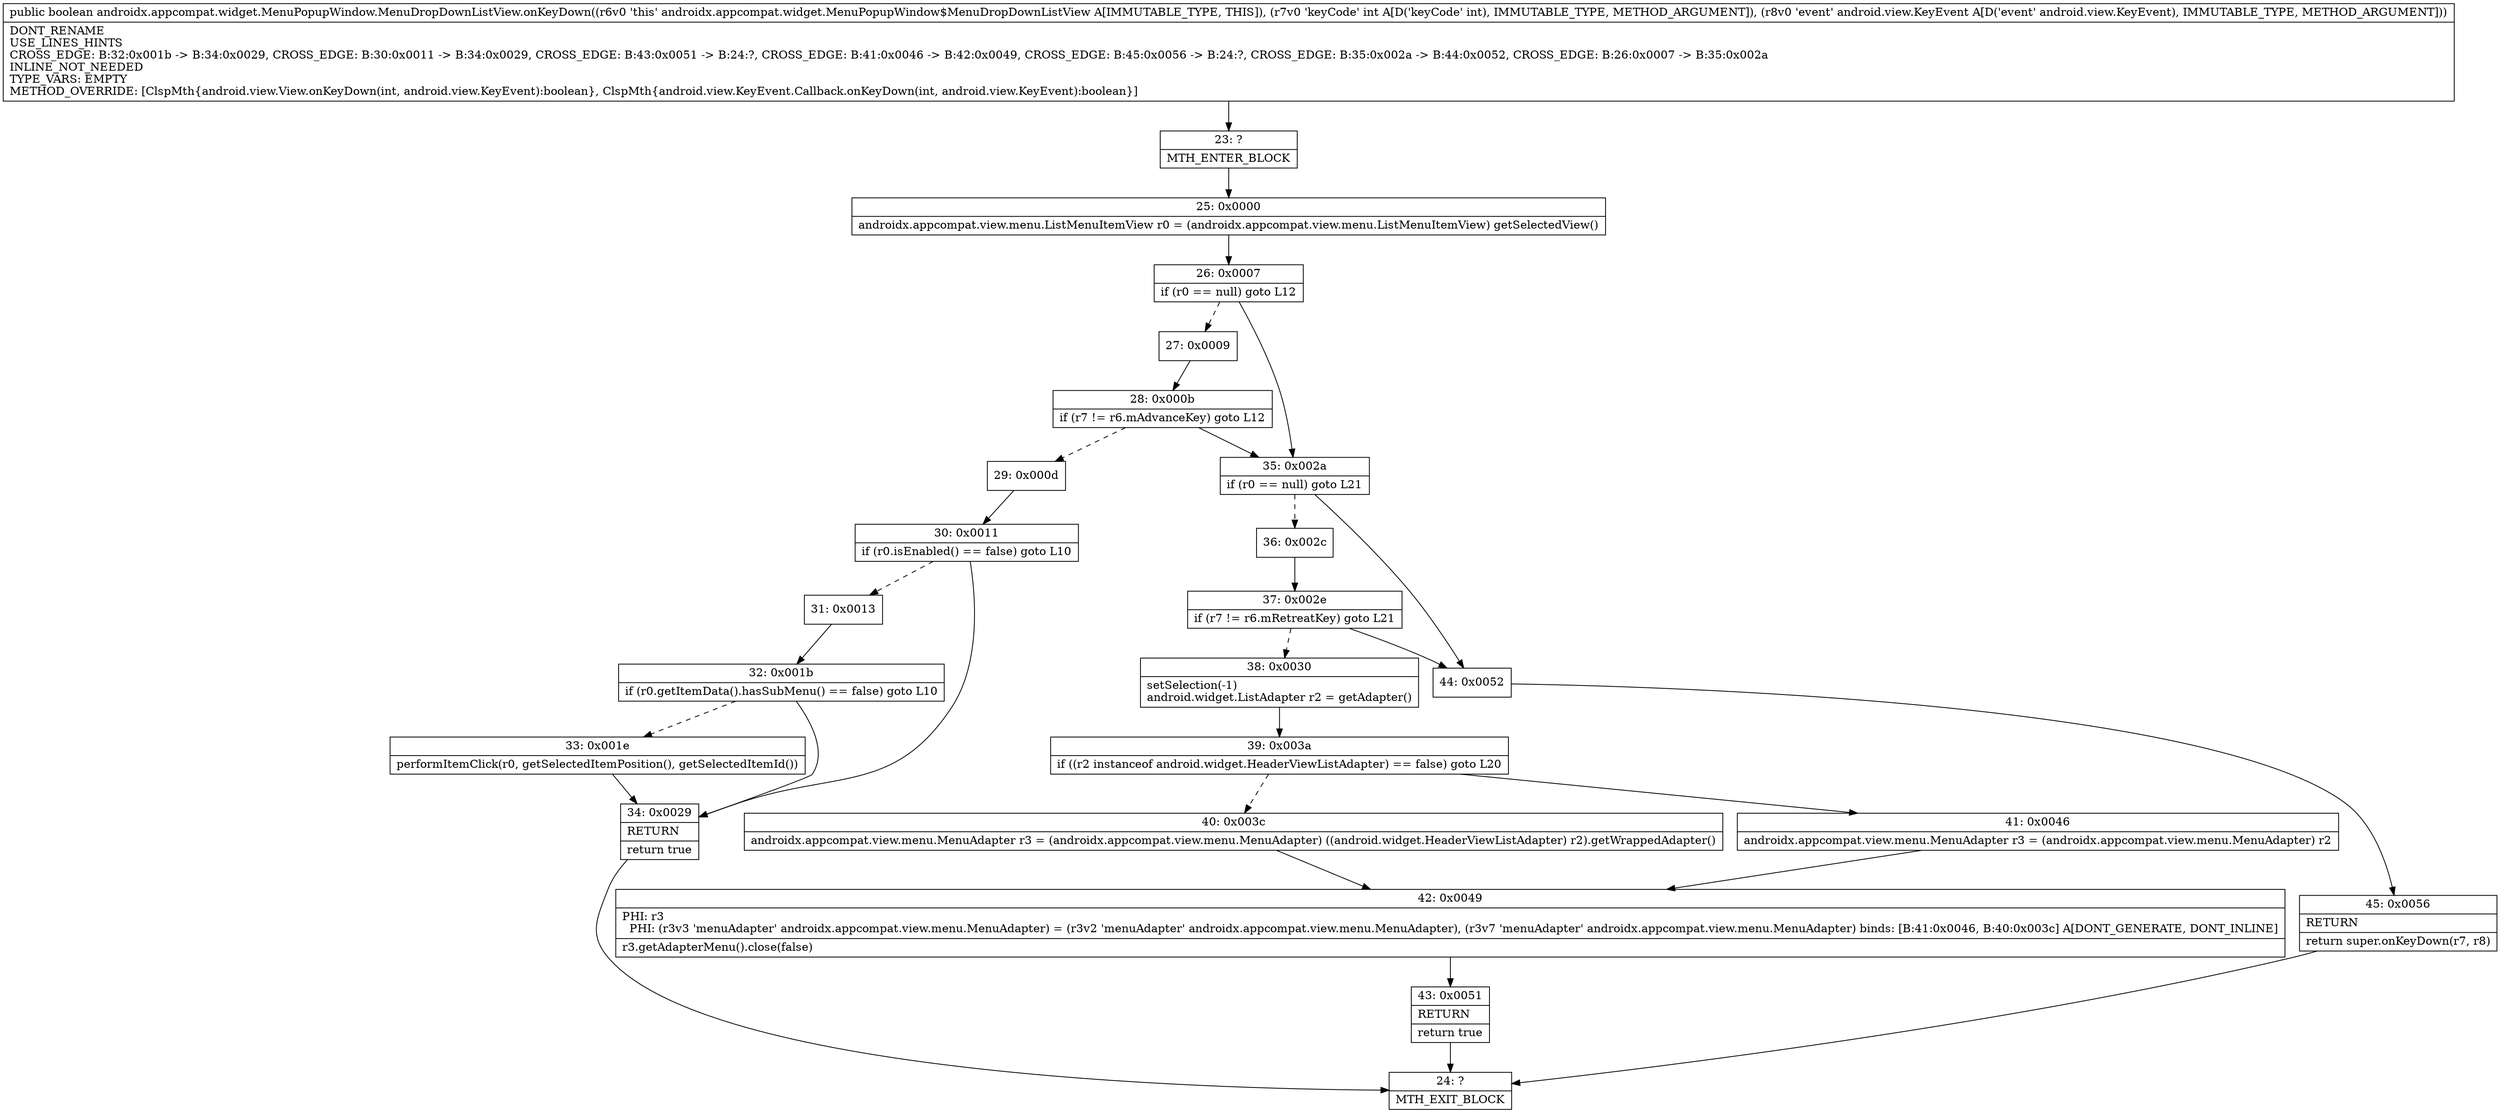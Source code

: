 digraph "CFG forandroidx.appcompat.widget.MenuPopupWindow.MenuDropDownListView.onKeyDown(ILandroid\/view\/KeyEvent;)Z" {
Node_23 [shape=record,label="{23\:\ ?|MTH_ENTER_BLOCK\l}"];
Node_25 [shape=record,label="{25\:\ 0x0000|androidx.appcompat.view.menu.ListMenuItemView r0 = (androidx.appcompat.view.menu.ListMenuItemView) getSelectedView()\l}"];
Node_26 [shape=record,label="{26\:\ 0x0007|if (r0 == null) goto L12\l}"];
Node_27 [shape=record,label="{27\:\ 0x0009}"];
Node_28 [shape=record,label="{28\:\ 0x000b|if (r7 != r6.mAdvanceKey) goto L12\l}"];
Node_29 [shape=record,label="{29\:\ 0x000d}"];
Node_30 [shape=record,label="{30\:\ 0x0011|if (r0.isEnabled() == false) goto L10\l}"];
Node_31 [shape=record,label="{31\:\ 0x0013}"];
Node_32 [shape=record,label="{32\:\ 0x001b|if (r0.getItemData().hasSubMenu() == false) goto L10\l}"];
Node_33 [shape=record,label="{33\:\ 0x001e|performItemClick(r0, getSelectedItemPosition(), getSelectedItemId())\l}"];
Node_34 [shape=record,label="{34\:\ 0x0029|RETURN\l|return true\l}"];
Node_24 [shape=record,label="{24\:\ ?|MTH_EXIT_BLOCK\l}"];
Node_35 [shape=record,label="{35\:\ 0x002a|if (r0 == null) goto L21\l}"];
Node_36 [shape=record,label="{36\:\ 0x002c}"];
Node_37 [shape=record,label="{37\:\ 0x002e|if (r7 != r6.mRetreatKey) goto L21\l}"];
Node_38 [shape=record,label="{38\:\ 0x0030|setSelection(\-1)\landroid.widget.ListAdapter r2 = getAdapter()\l}"];
Node_39 [shape=record,label="{39\:\ 0x003a|if ((r2 instanceof android.widget.HeaderViewListAdapter) == false) goto L20\l}"];
Node_40 [shape=record,label="{40\:\ 0x003c|androidx.appcompat.view.menu.MenuAdapter r3 = (androidx.appcompat.view.menu.MenuAdapter) ((android.widget.HeaderViewListAdapter) r2).getWrappedAdapter()\l}"];
Node_42 [shape=record,label="{42\:\ 0x0049|PHI: r3 \l  PHI: (r3v3 'menuAdapter' androidx.appcompat.view.menu.MenuAdapter) = (r3v2 'menuAdapter' androidx.appcompat.view.menu.MenuAdapter), (r3v7 'menuAdapter' androidx.appcompat.view.menu.MenuAdapter) binds: [B:41:0x0046, B:40:0x003c] A[DONT_GENERATE, DONT_INLINE]\l|r3.getAdapterMenu().close(false)\l}"];
Node_43 [shape=record,label="{43\:\ 0x0051|RETURN\l|return true\l}"];
Node_41 [shape=record,label="{41\:\ 0x0046|androidx.appcompat.view.menu.MenuAdapter r3 = (androidx.appcompat.view.menu.MenuAdapter) r2\l}"];
Node_44 [shape=record,label="{44\:\ 0x0052}"];
Node_45 [shape=record,label="{45\:\ 0x0056|RETURN\l|return super.onKeyDown(r7, r8)\l}"];
MethodNode[shape=record,label="{public boolean androidx.appcompat.widget.MenuPopupWindow.MenuDropDownListView.onKeyDown((r6v0 'this' androidx.appcompat.widget.MenuPopupWindow$MenuDropDownListView A[IMMUTABLE_TYPE, THIS]), (r7v0 'keyCode' int A[D('keyCode' int), IMMUTABLE_TYPE, METHOD_ARGUMENT]), (r8v0 'event' android.view.KeyEvent A[D('event' android.view.KeyEvent), IMMUTABLE_TYPE, METHOD_ARGUMENT]))  | DONT_RENAME\lUSE_LINES_HINTS\lCROSS_EDGE: B:32:0x001b \-\> B:34:0x0029, CROSS_EDGE: B:30:0x0011 \-\> B:34:0x0029, CROSS_EDGE: B:43:0x0051 \-\> B:24:?, CROSS_EDGE: B:41:0x0046 \-\> B:42:0x0049, CROSS_EDGE: B:45:0x0056 \-\> B:24:?, CROSS_EDGE: B:35:0x002a \-\> B:44:0x0052, CROSS_EDGE: B:26:0x0007 \-\> B:35:0x002a\lINLINE_NOT_NEEDED\lTYPE_VARS: EMPTY\lMETHOD_OVERRIDE: [ClspMth\{android.view.View.onKeyDown(int, android.view.KeyEvent):boolean\}, ClspMth\{android.view.KeyEvent.Callback.onKeyDown(int, android.view.KeyEvent):boolean\}]\l}"];
MethodNode -> Node_23;Node_23 -> Node_25;
Node_25 -> Node_26;
Node_26 -> Node_27[style=dashed];
Node_26 -> Node_35;
Node_27 -> Node_28;
Node_28 -> Node_29[style=dashed];
Node_28 -> Node_35;
Node_29 -> Node_30;
Node_30 -> Node_31[style=dashed];
Node_30 -> Node_34;
Node_31 -> Node_32;
Node_32 -> Node_33[style=dashed];
Node_32 -> Node_34;
Node_33 -> Node_34;
Node_34 -> Node_24;
Node_35 -> Node_36[style=dashed];
Node_35 -> Node_44;
Node_36 -> Node_37;
Node_37 -> Node_38[style=dashed];
Node_37 -> Node_44;
Node_38 -> Node_39;
Node_39 -> Node_40[style=dashed];
Node_39 -> Node_41;
Node_40 -> Node_42;
Node_42 -> Node_43;
Node_43 -> Node_24;
Node_41 -> Node_42;
Node_44 -> Node_45;
Node_45 -> Node_24;
}

